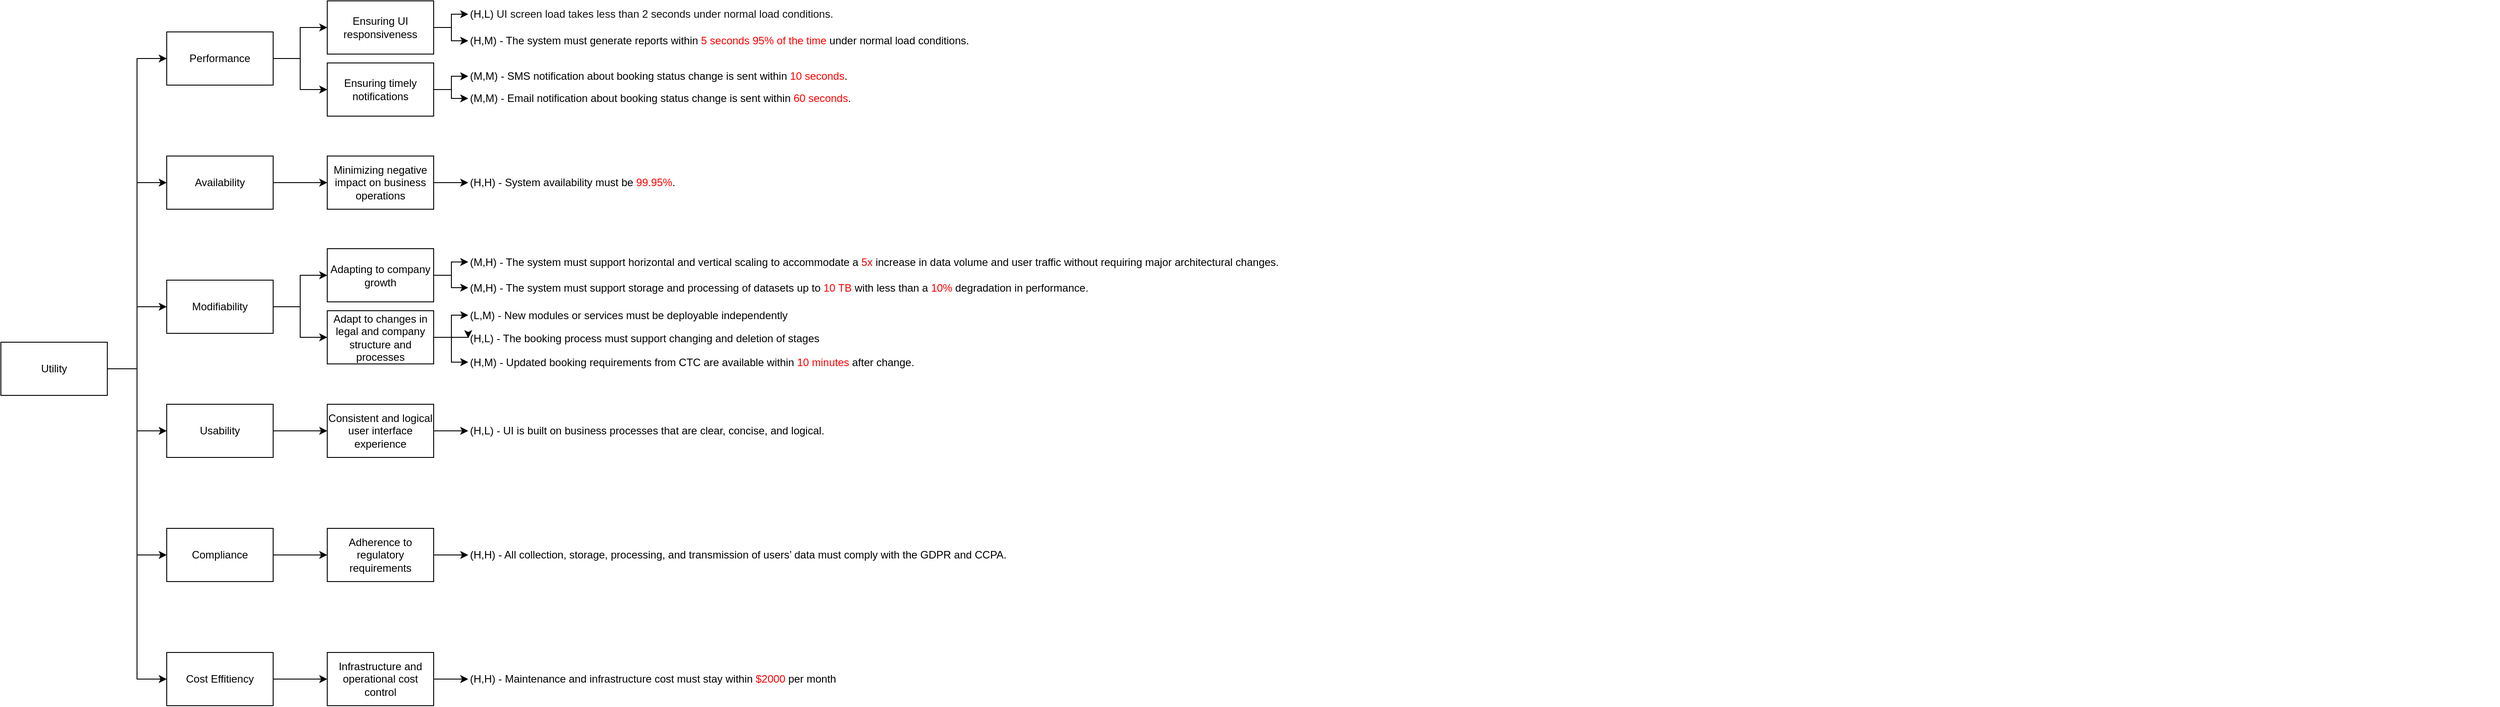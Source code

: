 <mxfile version="26.2.14">
  <diagram name="Page-1" id="o3Bn1y6jxGDED7frqozC">
    <mxGraphModel dx="1520" dy="929" grid="1" gridSize="10" guides="1" tooltips="1" connect="1" arrows="1" fold="1" page="1" pageScale="1" pageWidth="850" pageHeight="1100" math="0" shadow="0">
      <root>
        <mxCell id="0" />
        <mxCell id="1" parent="0" />
        <mxCell id="qGtngPjAGswrNh9nRBlN-7" style="edgeStyle=orthogonalEdgeStyle;rounded=0;orthogonalLoop=1;jettySize=auto;html=1;entryX=0;entryY=0.5;entryDx=0;entryDy=0;" edge="1" parent="1" source="qGtngPjAGswrNh9nRBlN-1" target="qGtngPjAGswrNh9nRBlN-2">
          <mxGeometry relative="1" as="geometry" />
        </mxCell>
        <mxCell id="qGtngPjAGswrNh9nRBlN-8" style="edgeStyle=orthogonalEdgeStyle;rounded=0;orthogonalLoop=1;jettySize=auto;html=1;entryX=0;entryY=0.5;entryDx=0;entryDy=0;" edge="1" parent="1" source="qGtngPjAGswrNh9nRBlN-1" target="qGtngPjAGswrNh9nRBlN-4">
          <mxGeometry relative="1" as="geometry" />
        </mxCell>
        <mxCell id="qGtngPjAGswrNh9nRBlN-9" style="edgeStyle=orthogonalEdgeStyle;rounded=0;orthogonalLoop=1;jettySize=auto;html=1;entryX=0;entryY=0.5;entryDx=0;entryDy=0;" edge="1" parent="1" source="qGtngPjAGswrNh9nRBlN-1" target="qGtngPjAGswrNh9nRBlN-3">
          <mxGeometry relative="1" as="geometry" />
        </mxCell>
        <mxCell id="qGtngPjAGswrNh9nRBlN-10" style="edgeStyle=orthogonalEdgeStyle;rounded=0;orthogonalLoop=1;jettySize=auto;html=1;entryX=0;entryY=0.5;entryDx=0;entryDy=0;" edge="1" parent="1" source="qGtngPjAGswrNh9nRBlN-1" target="qGtngPjAGswrNh9nRBlN-5">
          <mxGeometry relative="1" as="geometry" />
        </mxCell>
        <mxCell id="qGtngPjAGswrNh9nRBlN-11" style="edgeStyle=orthogonalEdgeStyle;rounded=0;orthogonalLoop=1;jettySize=auto;html=1;entryX=0;entryY=0.5;entryDx=0;entryDy=0;" edge="1" parent="1" source="qGtngPjAGswrNh9nRBlN-1" target="qGtngPjAGswrNh9nRBlN-6">
          <mxGeometry relative="1" as="geometry" />
        </mxCell>
        <mxCell id="qGtngPjAGswrNh9nRBlN-58" style="edgeStyle=orthogonalEdgeStyle;rounded=0;orthogonalLoop=1;jettySize=auto;html=1;exitX=1;exitY=0.5;exitDx=0;exitDy=0;entryX=0;entryY=0.5;entryDx=0;entryDy=0;" edge="1" parent="1" source="qGtngPjAGswrNh9nRBlN-1" target="qGtngPjAGswrNh9nRBlN-55">
          <mxGeometry relative="1" as="geometry" />
        </mxCell>
        <mxCell id="qGtngPjAGswrNh9nRBlN-1" value="Utility" style="rounded=0;whiteSpace=wrap;html=1;" vertex="1" parent="1">
          <mxGeometry x="73" y="420" width="120" height="60" as="geometry" />
        </mxCell>
        <mxCell id="qGtngPjAGswrNh9nRBlN-34" style="edgeStyle=orthogonalEdgeStyle;rounded=0;orthogonalLoop=1;jettySize=auto;html=1;exitX=1;exitY=0.5;exitDx=0;exitDy=0;entryX=0;entryY=0.5;entryDx=0;entryDy=0;" edge="1" parent="1" source="qGtngPjAGswrNh9nRBlN-2" target="qGtngPjAGswrNh9nRBlN-12">
          <mxGeometry relative="1" as="geometry" />
        </mxCell>
        <mxCell id="qGtngPjAGswrNh9nRBlN-35" style="edgeStyle=orthogonalEdgeStyle;rounded=0;orthogonalLoop=1;jettySize=auto;html=1;exitX=1;exitY=0.5;exitDx=0;exitDy=0;entryX=0;entryY=0.5;entryDx=0;entryDy=0;" edge="1" parent="1" source="qGtngPjAGswrNh9nRBlN-2" target="qGtngPjAGswrNh9nRBlN-13">
          <mxGeometry relative="1" as="geometry" />
        </mxCell>
        <mxCell id="qGtngPjAGswrNh9nRBlN-2" value="Performance" style="rounded=0;whiteSpace=wrap;html=1;" vertex="1" parent="1">
          <mxGeometry x="260" y="70" width="120" height="60" as="geometry" />
        </mxCell>
        <mxCell id="qGtngPjAGswrNh9nRBlN-37" style="edgeStyle=orthogonalEdgeStyle;rounded=0;orthogonalLoop=1;jettySize=auto;html=1;exitX=1;exitY=0.5;exitDx=0;exitDy=0;entryX=0;entryY=0.5;entryDx=0;entryDy=0;" edge="1" parent="1" source="qGtngPjAGswrNh9nRBlN-3" target="qGtngPjAGswrNh9nRBlN-22">
          <mxGeometry relative="1" as="geometry" />
        </mxCell>
        <mxCell id="qGtngPjAGswrNh9nRBlN-39" style="edgeStyle=orthogonalEdgeStyle;rounded=0;orthogonalLoop=1;jettySize=auto;html=1;exitX=1;exitY=0.5;exitDx=0;exitDy=0;entryX=0;entryY=0.5;entryDx=0;entryDy=0;" edge="1" parent="1" source="qGtngPjAGswrNh9nRBlN-3" target="qGtngPjAGswrNh9nRBlN-25">
          <mxGeometry relative="1" as="geometry" />
        </mxCell>
        <mxCell id="qGtngPjAGswrNh9nRBlN-3" value="Modifiability" style="rounded=0;whiteSpace=wrap;html=1;" vertex="1" parent="1">
          <mxGeometry x="260" y="350" width="120" height="60" as="geometry" />
        </mxCell>
        <mxCell id="qGtngPjAGswrNh9nRBlN-36" style="edgeStyle=orthogonalEdgeStyle;rounded=0;orthogonalLoop=1;jettySize=auto;html=1;exitX=1;exitY=0.5;exitDx=0;exitDy=0;entryX=0;entryY=0.5;entryDx=0;entryDy=0;" edge="1" parent="1" source="qGtngPjAGswrNh9nRBlN-4" target="qGtngPjAGswrNh9nRBlN-14">
          <mxGeometry relative="1" as="geometry" />
        </mxCell>
        <mxCell id="qGtngPjAGswrNh9nRBlN-4" value="Availability" style="rounded=0;whiteSpace=wrap;html=1;" vertex="1" parent="1">
          <mxGeometry x="260" y="210" width="120" height="60" as="geometry" />
        </mxCell>
        <mxCell id="qGtngPjAGswrNh9nRBlN-38" style="edgeStyle=orthogonalEdgeStyle;rounded=0;orthogonalLoop=1;jettySize=auto;html=1;exitX=1;exitY=0.5;exitDx=0;exitDy=0;entryX=0;entryY=0.5;entryDx=0;entryDy=0;" edge="1" parent="1" source="qGtngPjAGswrNh9nRBlN-5" target="qGtngPjAGswrNh9nRBlN-29">
          <mxGeometry relative="1" as="geometry" />
        </mxCell>
        <mxCell id="qGtngPjAGswrNh9nRBlN-5" value="Usability" style="rounded=0;whiteSpace=wrap;html=1;" vertex="1" parent="1">
          <mxGeometry x="260" y="490" width="120" height="60" as="geometry" />
        </mxCell>
        <mxCell id="qGtngPjAGswrNh9nRBlN-40" style="edgeStyle=orthogonalEdgeStyle;rounded=0;orthogonalLoop=1;jettySize=auto;html=1;exitX=1;exitY=0.5;exitDx=0;exitDy=0;entryX=0;entryY=0.5;entryDx=0;entryDy=0;" edge="1" parent="1" source="qGtngPjAGswrNh9nRBlN-6" target="qGtngPjAGswrNh9nRBlN-32">
          <mxGeometry relative="1" as="geometry" />
        </mxCell>
        <mxCell id="qGtngPjAGswrNh9nRBlN-6" value="Compliance" style="rounded=0;whiteSpace=wrap;html=1;" vertex="1" parent="1">
          <mxGeometry x="260" y="630" width="120" height="60" as="geometry" />
        </mxCell>
        <mxCell id="qGtngPjAGswrNh9nRBlN-41" style="edgeStyle=orthogonalEdgeStyle;rounded=0;orthogonalLoop=1;jettySize=auto;html=1;exitX=1;exitY=0.5;exitDx=0;exitDy=0;entryX=0;entryY=0.5;entryDx=0;entryDy=0;" edge="1" parent="1" source="qGtngPjAGswrNh9nRBlN-12" target="qGtngPjAGswrNh9nRBlN-15">
          <mxGeometry relative="1" as="geometry" />
        </mxCell>
        <mxCell id="qGtngPjAGswrNh9nRBlN-43" style="edgeStyle=orthogonalEdgeStyle;rounded=0;orthogonalLoop=1;jettySize=auto;html=1;exitX=1;exitY=0.5;exitDx=0;exitDy=0;entryX=0;entryY=0.5;entryDx=0;entryDy=0;" edge="1" parent="1" source="qGtngPjAGswrNh9nRBlN-12" target="qGtngPjAGswrNh9nRBlN-16">
          <mxGeometry relative="1" as="geometry" />
        </mxCell>
        <mxCell id="qGtngPjAGswrNh9nRBlN-12" value="Ensuring UI responsiveness" style="rounded=0;whiteSpace=wrap;html=1;" vertex="1" parent="1">
          <mxGeometry x="441" y="35" width="120" height="60" as="geometry" />
        </mxCell>
        <mxCell id="qGtngPjAGswrNh9nRBlN-42" style="edgeStyle=orthogonalEdgeStyle;rounded=0;orthogonalLoop=1;jettySize=auto;html=1;exitX=1;exitY=0.5;exitDx=0;exitDy=0;entryX=0;entryY=0.5;entryDx=0;entryDy=0;" edge="1" parent="1" source="qGtngPjAGswrNh9nRBlN-13" target="qGtngPjAGswrNh9nRBlN-17">
          <mxGeometry relative="1" as="geometry" />
        </mxCell>
        <mxCell id="qGtngPjAGswrNh9nRBlN-44" style="edgeStyle=orthogonalEdgeStyle;rounded=0;orthogonalLoop=1;jettySize=auto;html=1;exitX=1;exitY=0.5;exitDx=0;exitDy=0;entryX=0;entryY=0.5;entryDx=0;entryDy=0;" edge="1" parent="1" source="qGtngPjAGswrNh9nRBlN-13" target="qGtngPjAGswrNh9nRBlN-19">
          <mxGeometry relative="1" as="geometry" />
        </mxCell>
        <mxCell id="qGtngPjAGswrNh9nRBlN-13" value="Ensuring timely notifications" style="rounded=0;whiteSpace=wrap;html=1;" vertex="1" parent="1">
          <mxGeometry x="441" y="105" width="120" height="60" as="geometry" />
        </mxCell>
        <mxCell id="qGtngPjAGswrNh9nRBlN-61" style="edgeStyle=orthogonalEdgeStyle;rounded=0;orthogonalLoop=1;jettySize=auto;html=1;entryX=0;entryY=0.5;entryDx=0;entryDy=0;" edge="1" parent="1" source="qGtngPjAGswrNh9nRBlN-14" target="qGtngPjAGswrNh9nRBlN-20">
          <mxGeometry relative="1" as="geometry" />
        </mxCell>
        <mxCell id="qGtngPjAGswrNh9nRBlN-14" value="Minimizing negative impact on business operations" style="rounded=0;whiteSpace=wrap;html=1;" vertex="1" parent="1">
          <mxGeometry x="441" y="210" width="120" height="60" as="geometry" />
        </mxCell>
        <mxCell id="qGtngPjAGswrNh9nRBlN-15" value="&lt;font&gt;(H,L)&amp;nbsp;&lt;span style=&quot;color: rgb(17, 17, 17); background-color: rgb(255, 255, 255);&quot;&gt;UI screen load takes less than 2 seconds under normal load conditions.&lt;/span&gt;&lt;/font&gt;" style="text;html=1;align=left;verticalAlign=middle;whiteSpace=wrap;rounded=0;" vertex="1" parent="1">
          <mxGeometry x="600" y="35" width="420" height="30" as="geometry" />
        </mxCell>
        <mxCell id="qGtngPjAGswrNh9nRBlN-16" value="(H,M) - The system must generate reports within &lt;font style=&quot;color: light-dark(rgb(255, 0, 0), rgb(237, 237, 237));&quot;&gt;5 seconds 95% of the time&lt;/font&gt; under normal load conditions." style="text;html=1;align=left;verticalAlign=middle;whiteSpace=wrap;rounded=0;" vertex="1" parent="1">
          <mxGeometry x="600" y="65" width="680" height="30" as="geometry" />
        </mxCell>
        <mxCell id="qGtngPjAGswrNh9nRBlN-17" value="(M,M) - SMS notification about booking status change is sent within &lt;font style=&quot;color: rgb(255, 0, 0);&quot;&gt;10 seconds&lt;/font&gt;." style="text;html=1;align=left;verticalAlign=middle;whiteSpace=wrap;rounded=0;" vertex="1" parent="1">
          <mxGeometry x="600" y="105" width="650" height="30" as="geometry" />
        </mxCell>
        <mxCell id="qGtngPjAGswrNh9nRBlN-19" value="(M,M) - Email notification about booking status change is sent within &lt;font style=&quot;color: rgb(255, 0, 0);&quot;&gt;60 seconds&lt;/font&gt;." style="text;html=1;align=left;verticalAlign=middle;whiteSpace=wrap;rounded=0;" vertex="1" parent="1">
          <mxGeometry x="600" y="130" width="720" height="30" as="geometry" />
        </mxCell>
        <mxCell id="qGtngPjAGswrNh9nRBlN-20" value="(H,H) - System availability must be &lt;font style=&quot;color: rgb(255, 0, 0);&quot;&gt;99.95%&lt;/font&gt;." style="text;html=1;align=left;verticalAlign=middle;whiteSpace=wrap;rounded=0;" vertex="1" parent="1">
          <mxGeometry x="600" y="225" width="570" height="30" as="geometry" />
        </mxCell>
        <mxCell id="qGtngPjAGswrNh9nRBlN-47" style="edgeStyle=orthogonalEdgeStyle;rounded=0;orthogonalLoop=1;jettySize=auto;html=1;exitX=1;exitY=0.5;exitDx=0;exitDy=0;entryX=0;entryY=0.5;entryDx=0;entryDy=0;" edge="1" parent="1" source="qGtngPjAGswrNh9nRBlN-22" target="qGtngPjAGswrNh9nRBlN-23">
          <mxGeometry relative="1" as="geometry" />
        </mxCell>
        <mxCell id="qGtngPjAGswrNh9nRBlN-48" style="edgeStyle=orthogonalEdgeStyle;rounded=0;orthogonalLoop=1;jettySize=auto;html=1;exitX=1;exitY=0.5;exitDx=0;exitDy=0;entryX=0;entryY=0.5;entryDx=0;entryDy=0;" edge="1" parent="1" source="qGtngPjAGswrNh9nRBlN-22" target="qGtngPjAGswrNh9nRBlN-24">
          <mxGeometry relative="1" as="geometry" />
        </mxCell>
        <mxCell id="qGtngPjAGswrNh9nRBlN-22" value="Adapting to company growth" style="rounded=0;whiteSpace=wrap;html=1;" vertex="1" parent="1">
          <mxGeometry x="441" y="314.5" width="120" height="60" as="geometry" />
        </mxCell>
        <mxCell id="qGtngPjAGswrNh9nRBlN-23" value="(M,H) - The system must support horizontal and vertical scaling to accommodate a &lt;font style=&quot;color: rgb(255, 0, 0);&quot;&gt;5x&lt;/font&gt; increase in data volume and user traffic without requiring major architectural changes." style="text;html=1;align=left;verticalAlign=middle;whiteSpace=wrap;rounded=0;" vertex="1" parent="1">
          <mxGeometry x="600" y="314.5" width="2290" height="30" as="geometry" />
        </mxCell>
        <mxCell id="qGtngPjAGswrNh9nRBlN-24" value="(M,H) - The system must support storage and processing of datasets up to &lt;font style=&quot;color: rgb(255, 0, 0);&quot;&gt;10 TB &lt;/font&gt;with less than a &lt;font style=&quot;color: rgb(255, 0, 0);&quot;&gt;10%&lt;/font&gt; degradation in performance." style="text;html=1;align=left;verticalAlign=middle;whiteSpace=wrap;rounded=0;" vertex="1" parent="1">
          <mxGeometry x="600" y="343.5" width="760" height="30" as="geometry" />
        </mxCell>
        <mxCell id="qGtngPjAGswrNh9nRBlN-49" style="edgeStyle=orthogonalEdgeStyle;rounded=0;orthogonalLoop=1;jettySize=auto;html=1;exitX=1;exitY=0.5;exitDx=0;exitDy=0;entryX=0;entryY=0.5;entryDx=0;entryDy=0;" edge="1" parent="1" source="qGtngPjAGswrNh9nRBlN-25" target="qGtngPjAGswrNh9nRBlN-26">
          <mxGeometry relative="1" as="geometry" />
        </mxCell>
        <mxCell id="qGtngPjAGswrNh9nRBlN-51" style="edgeStyle=orthogonalEdgeStyle;rounded=0;orthogonalLoop=1;jettySize=auto;html=1;exitX=1;exitY=0.5;exitDx=0;exitDy=0;entryX=0;entryY=0.5;entryDx=0;entryDy=0;" edge="1" parent="1" source="qGtngPjAGswrNh9nRBlN-25" target="qGtngPjAGswrNh9nRBlN-27">
          <mxGeometry relative="1" as="geometry" />
        </mxCell>
        <mxCell id="qGtngPjAGswrNh9nRBlN-53" style="edgeStyle=orthogonalEdgeStyle;rounded=0;orthogonalLoop=1;jettySize=auto;html=1;exitX=1;exitY=0.5;exitDx=0;exitDy=0;entryX=0;entryY=0.5;entryDx=0;entryDy=0;" edge="1" parent="1" source="qGtngPjAGswrNh9nRBlN-25" target="qGtngPjAGswrNh9nRBlN-28">
          <mxGeometry relative="1" as="geometry" />
        </mxCell>
        <mxCell id="qGtngPjAGswrNh9nRBlN-25" value="Adapt to changes in legal and company structure and processes" style="rounded=0;whiteSpace=wrap;html=1;" vertex="1" parent="1">
          <mxGeometry x="441" y="384.5" width="120" height="60" as="geometry" />
        </mxCell>
        <mxCell id="qGtngPjAGswrNh9nRBlN-26" value="(L,M) - New modules or services must be deployable independently" style="text;html=1;align=left;verticalAlign=middle;whiteSpace=wrap;rounded=0;" vertex="1" parent="1">
          <mxGeometry x="600" y="374.5" width="480" height="30" as="geometry" />
        </mxCell>
        <mxCell id="qGtngPjAGswrNh9nRBlN-27" value="(H,L) - The booking process must support changing and deletion of stages" style="text;html=1;align=left;verticalAlign=middle;whiteSpace=wrap;rounded=0;" vertex="1" parent="1">
          <mxGeometry x="600" y="400.5" width="650" height="30" as="geometry" />
        </mxCell>
        <mxCell id="qGtngPjAGswrNh9nRBlN-28" value="(H,M) - Updated booking requirements from CTC are available within &lt;font style=&quot;color: rgb(255, 0, 0);&quot;&gt;10 minutes &lt;/font&gt;after change." style="text;html=1;align=left;verticalAlign=middle;whiteSpace=wrap;rounded=0;" vertex="1" parent="1">
          <mxGeometry x="600" y="427.5" width="610" height="30" as="geometry" />
        </mxCell>
        <mxCell id="qGtngPjAGswrNh9nRBlN-52" style="edgeStyle=orthogonalEdgeStyle;rounded=0;orthogonalLoop=1;jettySize=auto;html=1;exitX=1;exitY=0.5;exitDx=0;exitDy=0;entryX=0;entryY=0.5;entryDx=0;entryDy=0;" edge="1" parent="1" source="qGtngPjAGswrNh9nRBlN-29" target="qGtngPjAGswrNh9nRBlN-31">
          <mxGeometry relative="1" as="geometry" />
        </mxCell>
        <mxCell id="qGtngPjAGswrNh9nRBlN-29" value="Consistent and logical user interface experience" style="rounded=0;whiteSpace=wrap;html=1;" vertex="1" parent="1">
          <mxGeometry x="441" y="490" width="120" height="60" as="geometry" />
        </mxCell>
        <mxCell id="qGtngPjAGswrNh9nRBlN-31" value="(H,L) - UI is built on business processes that are clear, concise, and logical." style="text;html=1;align=left;verticalAlign=middle;whiteSpace=wrap;rounded=0;" vertex="1" parent="1">
          <mxGeometry x="600" y="505" width="440" height="30" as="geometry" />
        </mxCell>
        <mxCell id="qGtngPjAGswrNh9nRBlN-54" style="edgeStyle=orthogonalEdgeStyle;rounded=0;orthogonalLoop=1;jettySize=auto;html=1;exitX=1;exitY=0.5;exitDx=0;exitDy=0;entryX=0;entryY=0.5;entryDx=0;entryDy=0;" edge="1" parent="1" source="qGtngPjAGswrNh9nRBlN-32" target="qGtngPjAGswrNh9nRBlN-33">
          <mxGeometry relative="1" as="geometry" />
        </mxCell>
        <mxCell id="qGtngPjAGswrNh9nRBlN-32" value="Adherence to regulatory requirements" style="rounded=0;whiteSpace=wrap;html=1;" vertex="1" parent="1">
          <mxGeometry x="441" y="630" width="120" height="60" as="geometry" />
        </mxCell>
        <mxCell id="qGtngPjAGswrNh9nRBlN-33" value="(H,H) - All collection, storage, processing, and transmission of users’ data must comply with the GDPR and CCPA." style="text;html=1;align=left;verticalAlign=middle;whiteSpace=wrap;rounded=0;" vertex="1" parent="1">
          <mxGeometry x="600" y="645" width="870" height="30" as="geometry" />
        </mxCell>
        <mxCell id="qGtngPjAGswrNh9nRBlN-59" style="edgeStyle=orthogonalEdgeStyle;rounded=0;orthogonalLoop=1;jettySize=auto;html=1;exitX=1;exitY=0.5;exitDx=0;exitDy=0;entryX=0;entryY=0.5;entryDx=0;entryDy=0;" edge="1" parent="1" source="qGtngPjAGswrNh9nRBlN-55" target="qGtngPjAGswrNh9nRBlN-56">
          <mxGeometry relative="1" as="geometry" />
        </mxCell>
        <mxCell id="qGtngPjAGswrNh9nRBlN-55" value="Cost Effitiency" style="rounded=0;whiteSpace=wrap;html=1;" vertex="1" parent="1">
          <mxGeometry x="260" y="770" width="120" height="60" as="geometry" />
        </mxCell>
        <mxCell id="qGtngPjAGswrNh9nRBlN-60" style="edgeStyle=orthogonalEdgeStyle;rounded=0;orthogonalLoop=1;jettySize=auto;html=1;exitX=1;exitY=0.5;exitDx=0;exitDy=0;entryX=0;entryY=0.5;entryDx=0;entryDy=0;" edge="1" parent="1" source="qGtngPjAGswrNh9nRBlN-56" target="qGtngPjAGswrNh9nRBlN-57">
          <mxGeometry relative="1" as="geometry" />
        </mxCell>
        <mxCell id="qGtngPjAGswrNh9nRBlN-56" value="Infrastructure and operational cost control" style="rounded=0;whiteSpace=wrap;html=1;" vertex="1" parent="1">
          <mxGeometry x="441" y="770" width="120" height="60" as="geometry" />
        </mxCell>
        <mxCell id="qGtngPjAGswrNh9nRBlN-57" value="(H,H) - Maintenance and infrastructure cost must stay within &lt;font style=&quot;color: rgb(255, 0, 0);&quot;&gt;$2000 &lt;/font&gt;per month" style="text;html=1;align=left;verticalAlign=middle;whiteSpace=wrap;rounded=0;" vertex="1" parent="1">
          <mxGeometry x="600" y="785" width="440" height="30" as="geometry" />
        </mxCell>
      </root>
    </mxGraphModel>
  </diagram>
</mxfile>
